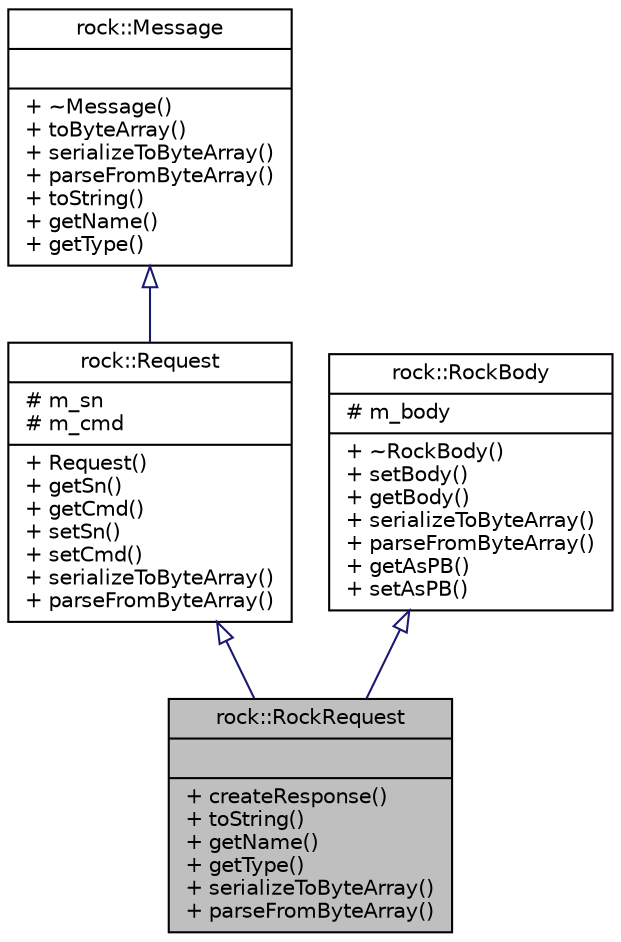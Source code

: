digraph "rock::RockRequest"
{
 // LATEX_PDF_SIZE
  edge [fontname="Helvetica",fontsize="10",labelfontname="Helvetica",labelfontsize="10"];
  node [fontname="Helvetica",fontsize="10",shape=record];
  Node1 [label="{rock::RockRequest\n||+ createResponse()\l+ toString()\l+ getName()\l+ getType()\l+ serializeToByteArray()\l+ parseFromByteArray()\l}",height=0.2,width=0.4,color="black", fillcolor="grey75", style="filled", fontcolor="black",tooltip=" "];
  Node2 -> Node1 [dir="back",color="midnightblue",fontsize="10",style="solid",arrowtail="onormal",fontname="Helvetica"];
  Node2 [label="{rock::Request\n|# m_sn\l# m_cmd\l|+ Request()\l+ getSn()\l+ getCmd()\l+ setSn()\l+ setCmd()\l+ serializeToByteArray()\l+ parseFromByteArray()\l}",height=0.2,width=0.4,color="black", fillcolor="white", style="filled",URL="$classrock_1_1Request.html",tooltip=" "];
  Node3 -> Node2 [dir="back",color="midnightblue",fontsize="10",style="solid",arrowtail="onormal",fontname="Helvetica"];
  Node3 [label="{rock::Message\n||+ ~Message()\l+ toByteArray()\l+ serializeToByteArray()\l+ parseFromByteArray()\l+ toString()\l+ getName()\l+ getType()\l}",height=0.2,width=0.4,color="black", fillcolor="white", style="filled",URL="$classrock_1_1Message.html",tooltip=" "];
  Node4 -> Node1 [dir="back",color="midnightblue",fontsize="10",style="solid",arrowtail="onormal",fontname="Helvetica"];
  Node4 [label="{rock::RockBody\n|# m_body\l|+ ~RockBody()\l+ setBody()\l+ getBody()\l+ serializeToByteArray()\l+ parseFromByteArray()\l+ getAsPB()\l+ setAsPB()\l}",height=0.2,width=0.4,color="black", fillcolor="white", style="filled",URL="$classrock_1_1RockBody.html",tooltip=" "];
}
